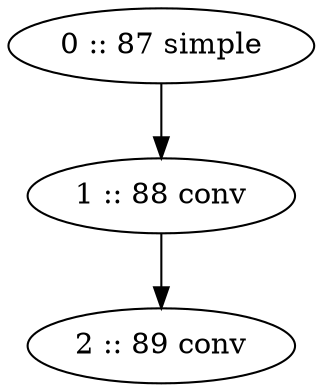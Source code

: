 // ./images/arch.gv
digraph "./images/arch" {
	0 [label="0 :: 87 simple"]
	1 [label="1 :: 88 conv"]
	2 [label="2 :: 89 conv"]
	0 -> 1
	1 -> 2
}
